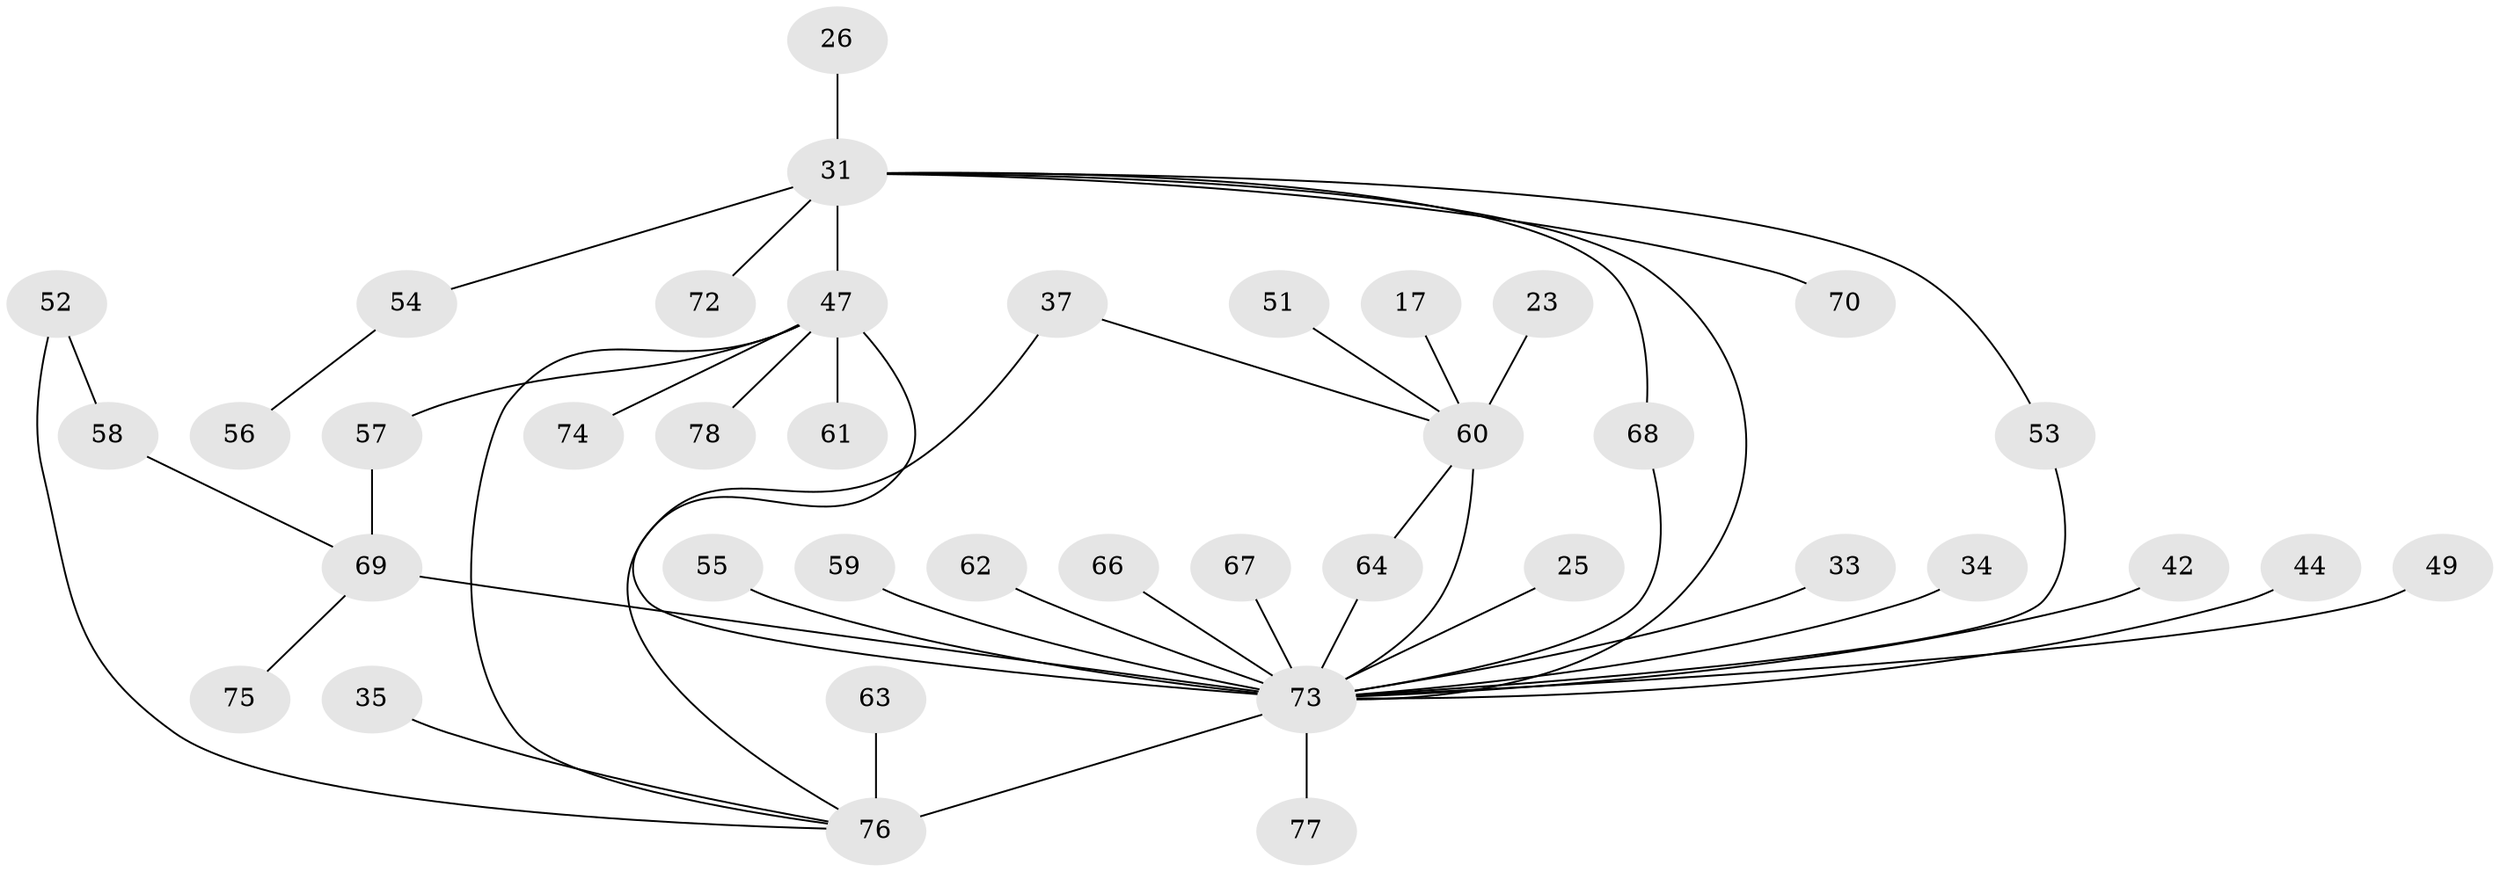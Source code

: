 // original degree distribution, {21: 0.01282051282051282, 5: 0.038461538461538464, 2: 0.358974358974359, 7: 0.02564102564102564, 11: 0.01282051282051282, 6: 0.038461538461538464, 3: 0.1282051282051282, 9: 0.01282051282051282, 1: 0.358974358974359, 4: 0.01282051282051282}
// Generated by graph-tools (version 1.1) at 2025/48/03/09/25 04:48:35]
// undirected, 39 vertices, 46 edges
graph export_dot {
graph [start="1"]
  node [color=gray90,style=filled];
  17;
  23;
  25;
  26;
  31 [super="+8"];
  33;
  34;
  35 [super="+28"];
  37;
  42;
  44;
  47 [super="+12"];
  49 [super="+40"];
  51;
  52;
  53 [super="+10+27"];
  54;
  55;
  56;
  57 [super="+19"];
  58;
  59;
  60 [super="+11+2"];
  61;
  62;
  63;
  64 [super="+39+41"];
  66;
  67;
  68 [super="+32"];
  69 [super="+65"];
  70;
  72;
  73 [super="+22+71+9"];
  74;
  75;
  76 [super="+45+20+50+46"];
  77 [super="+3"];
  78;
  17 -- 60;
  23 -- 60;
  25 -- 73;
  26 -- 31 [weight=2];
  31 -- 47 [weight=3];
  31 -- 70;
  31 -- 72 [weight=2];
  31 -- 54;
  31 -- 73 [weight=2];
  31 -- 53;
  31 -- 68;
  33 -- 73;
  34 -- 73;
  35 -- 76;
  37 -- 60;
  37 -- 76;
  42 -- 73;
  44 -- 73;
  47 -- 74;
  47 -- 76 [weight=3];
  47 -- 78;
  47 -- 61;
  47 -- 73 [weight=2];
  47 -- 57;
  49 -- 73;
  51 -- 60;
  52 -- 58;
  52 -- 76;
  53 -- 73;
  54 -- 56;
  55 -- 73;
  57 -- 69;
  58 -- 69;
  59 -- 73;
  60 -- 73 [weight=4];
  60 -- 64;
  62 -- 73;
  63 -- 76;
  64 -- 73;
  66 -- 73;
  67 -- 73;
  68 -- 73;
  69 -- 73 [weight=2];
  69 -- 75;
  73 -- 76 [weight=6];
  73 -- 77;
}
